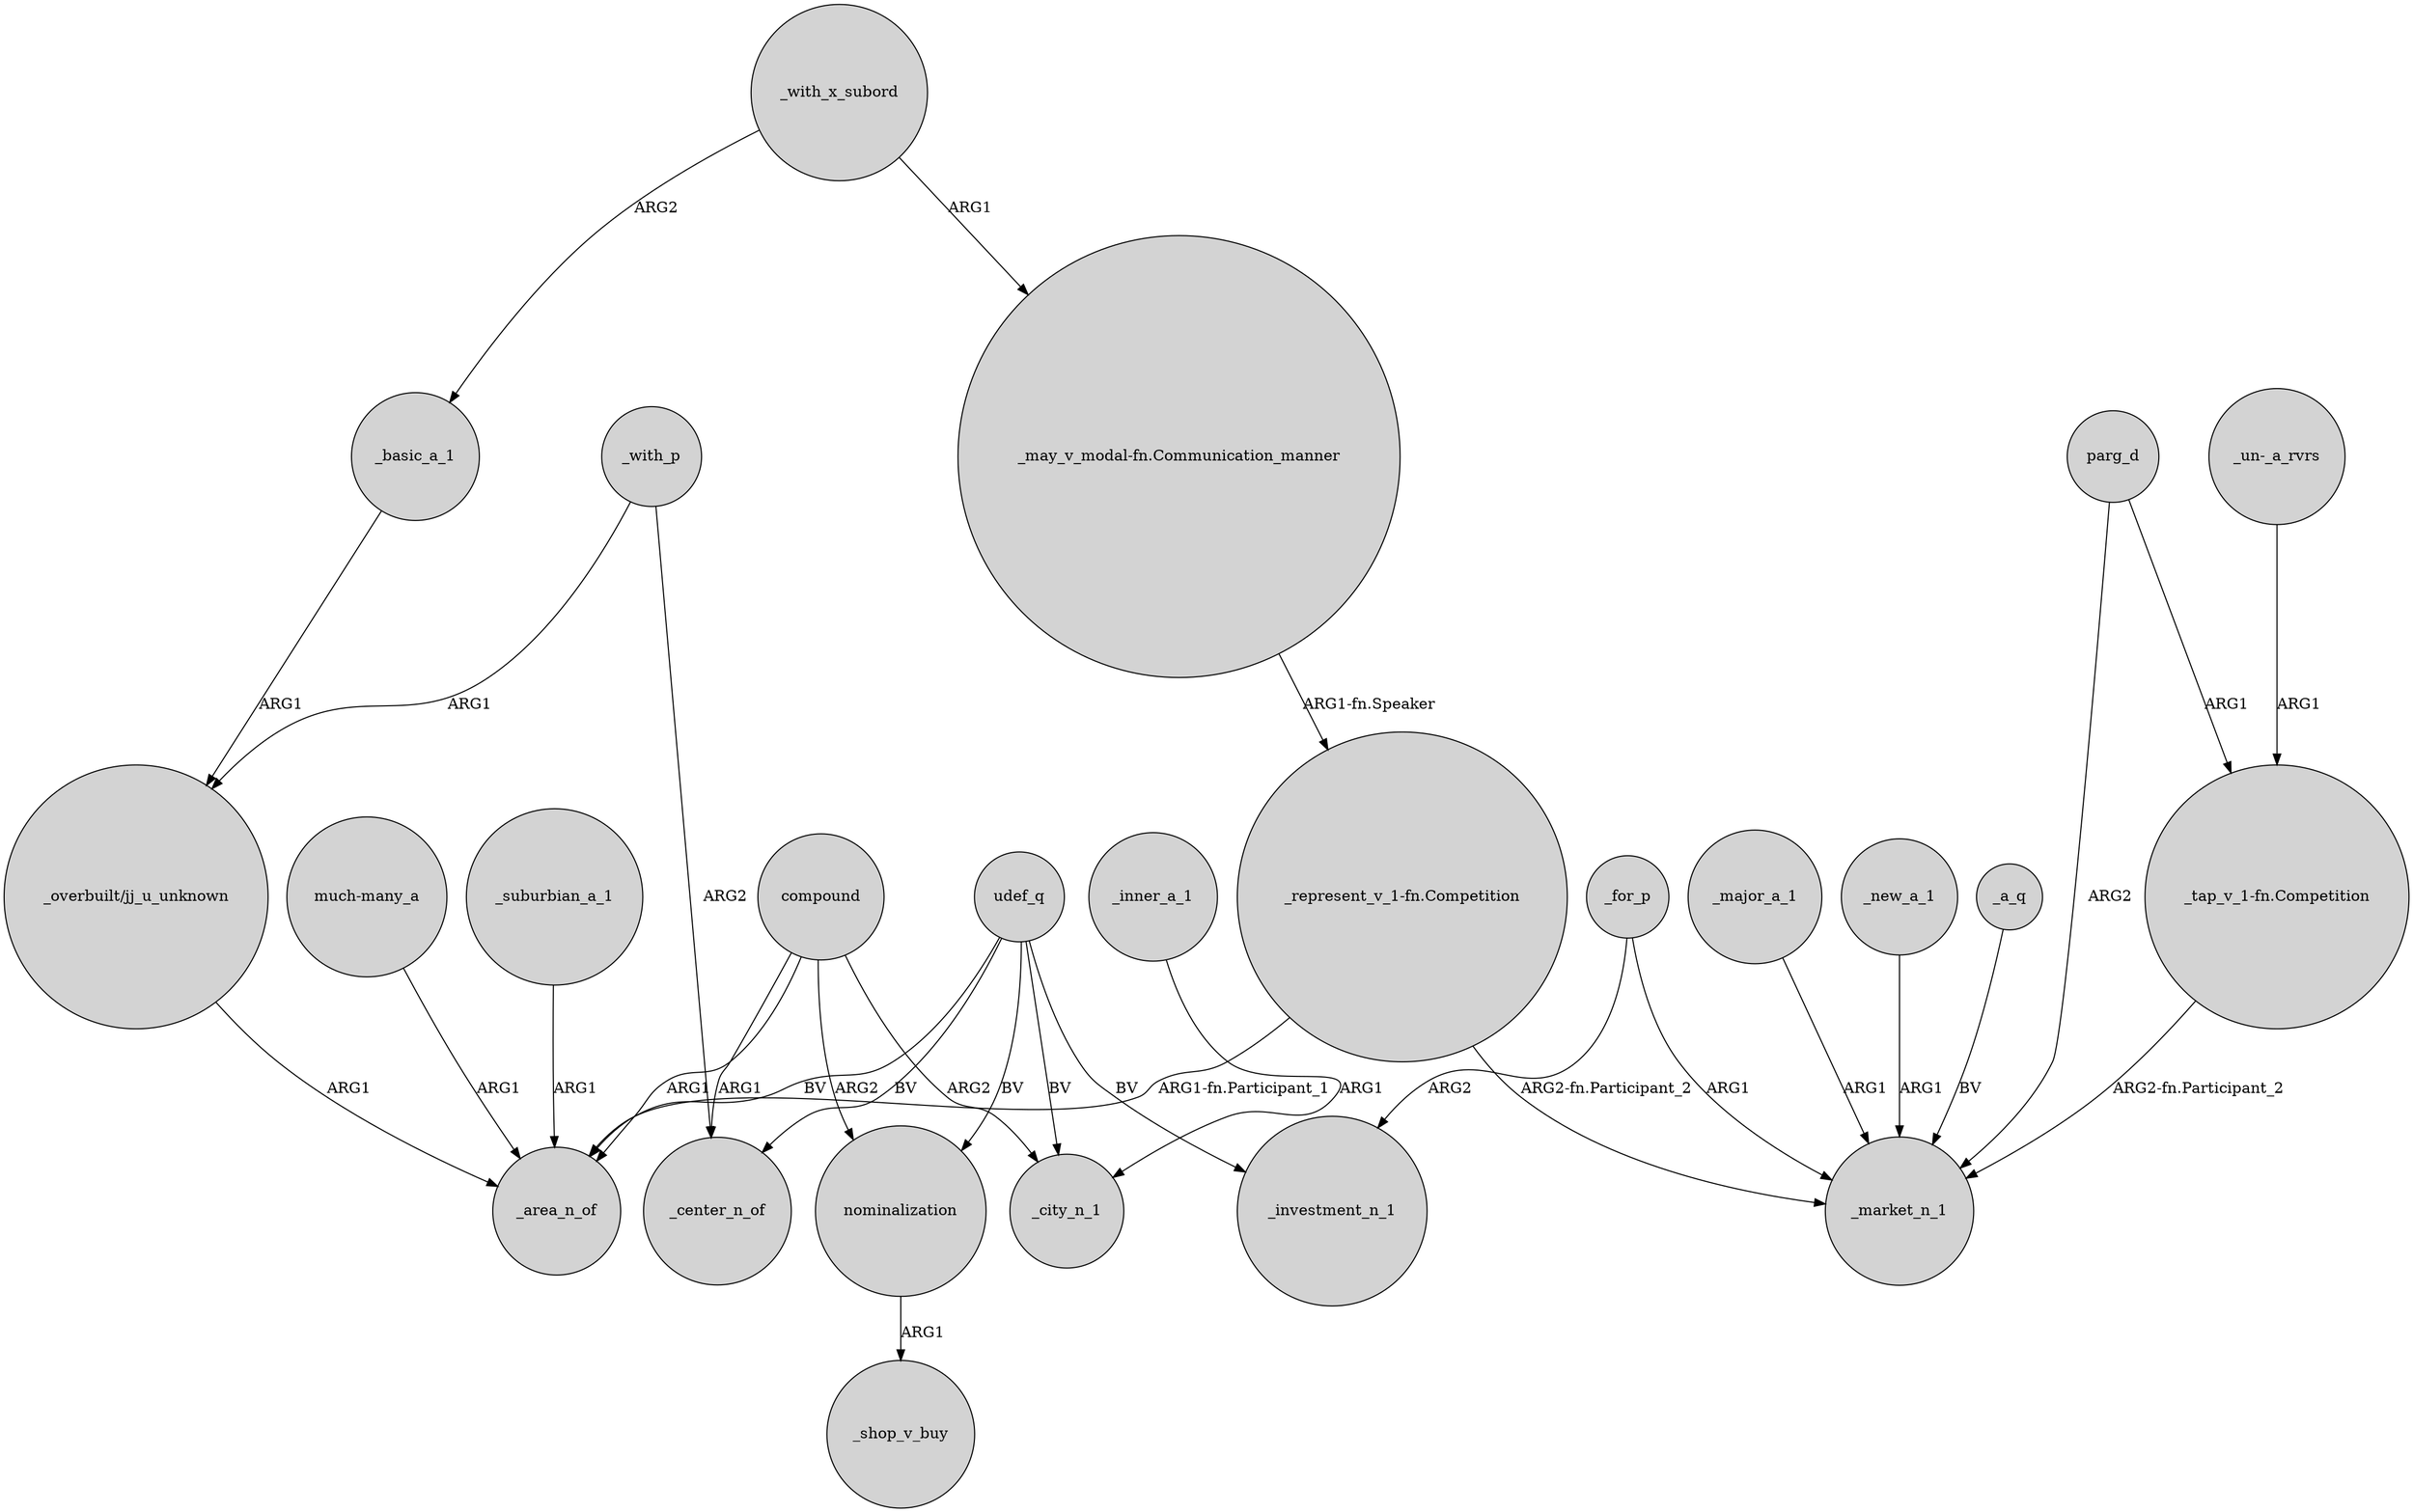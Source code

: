 digraph {
	node [shape=circle style=filled]
	"_may_v_modal-fn.Communication_manner" -> "_represent_v_1-fn.Competition" [label="ARG1-fn.Speaker"]
	parg_d -> "_tap_v_1-fn.Competition" [label=ARG1]
	compound -> _center_n_of [label=ARG1]
	udef_q -> _area_n_of [label=BV]
	_with_p -> "_overbuilt/jj_u_unknown" [label=ARG1]
	udef_q -> nominalization [label=BV]
	_for_p -> _market_n_1 [label=ARG1]
	"_represent_v_1-fn.Competition" -> _market_n_1 [label="ARG2-fn.Participant_2"]
	nominalization -> _shop_v_buy [label=ARG1]
	"_overbuilt/jj_u_unknown" -> _area_n_of [label=ARG1]
	compound -> nominalization [label=ARG2]
	_with_x_subord -> _basic_a_1 [label=ARG2]
	_major_a_1 -> _market_n_1 [label=ARG1]
	compound -> _area_n_of [label=ARG1]
	"much-many_a" -> _area_n_of [label=ARG1]
	parg_d -> _market_n_1 [label=ARG2]
	_basic_a_1 -> "_overbuilt/jj_u_unknown" [label=ARG1]
	_inner_a_1 -> _city_n_1 [label=ARG1]
	_new_a_1 -> _market_n_1 [label=ARG1]
	"_tap_v_1-fn.Competition" -> _market_n_1 [label="ARG2-fn.Participant_2"]
	udef_q -> _city_n_1 [label=BV]
	udef_q -> _investment_n_1 [label=BV]
	_with_p -> _center_n_of [label=ARG2]
	_a_q -> _market_n_1 [label=BV]
	_with_x_subord -> "_may_v_modal-fn.Communication_manner" [label=ARG1]
	udef_q -> _center_n_of [label=BV]
	_suburbian_a_1 -> _area_n_of [label=ARG1]
	compound -> _city_n_1 [label=ARG2]
	"_represent_v_1-fn.Competition" -> _area_n_of [label="ARG1-fn.Participant_1"]
	"_un-_a_rvrs" -> "_tap_v_1-fn.Competition" [label=ARG1]
	_for_p -> _investment_n_1 [label=ARG2]
}
